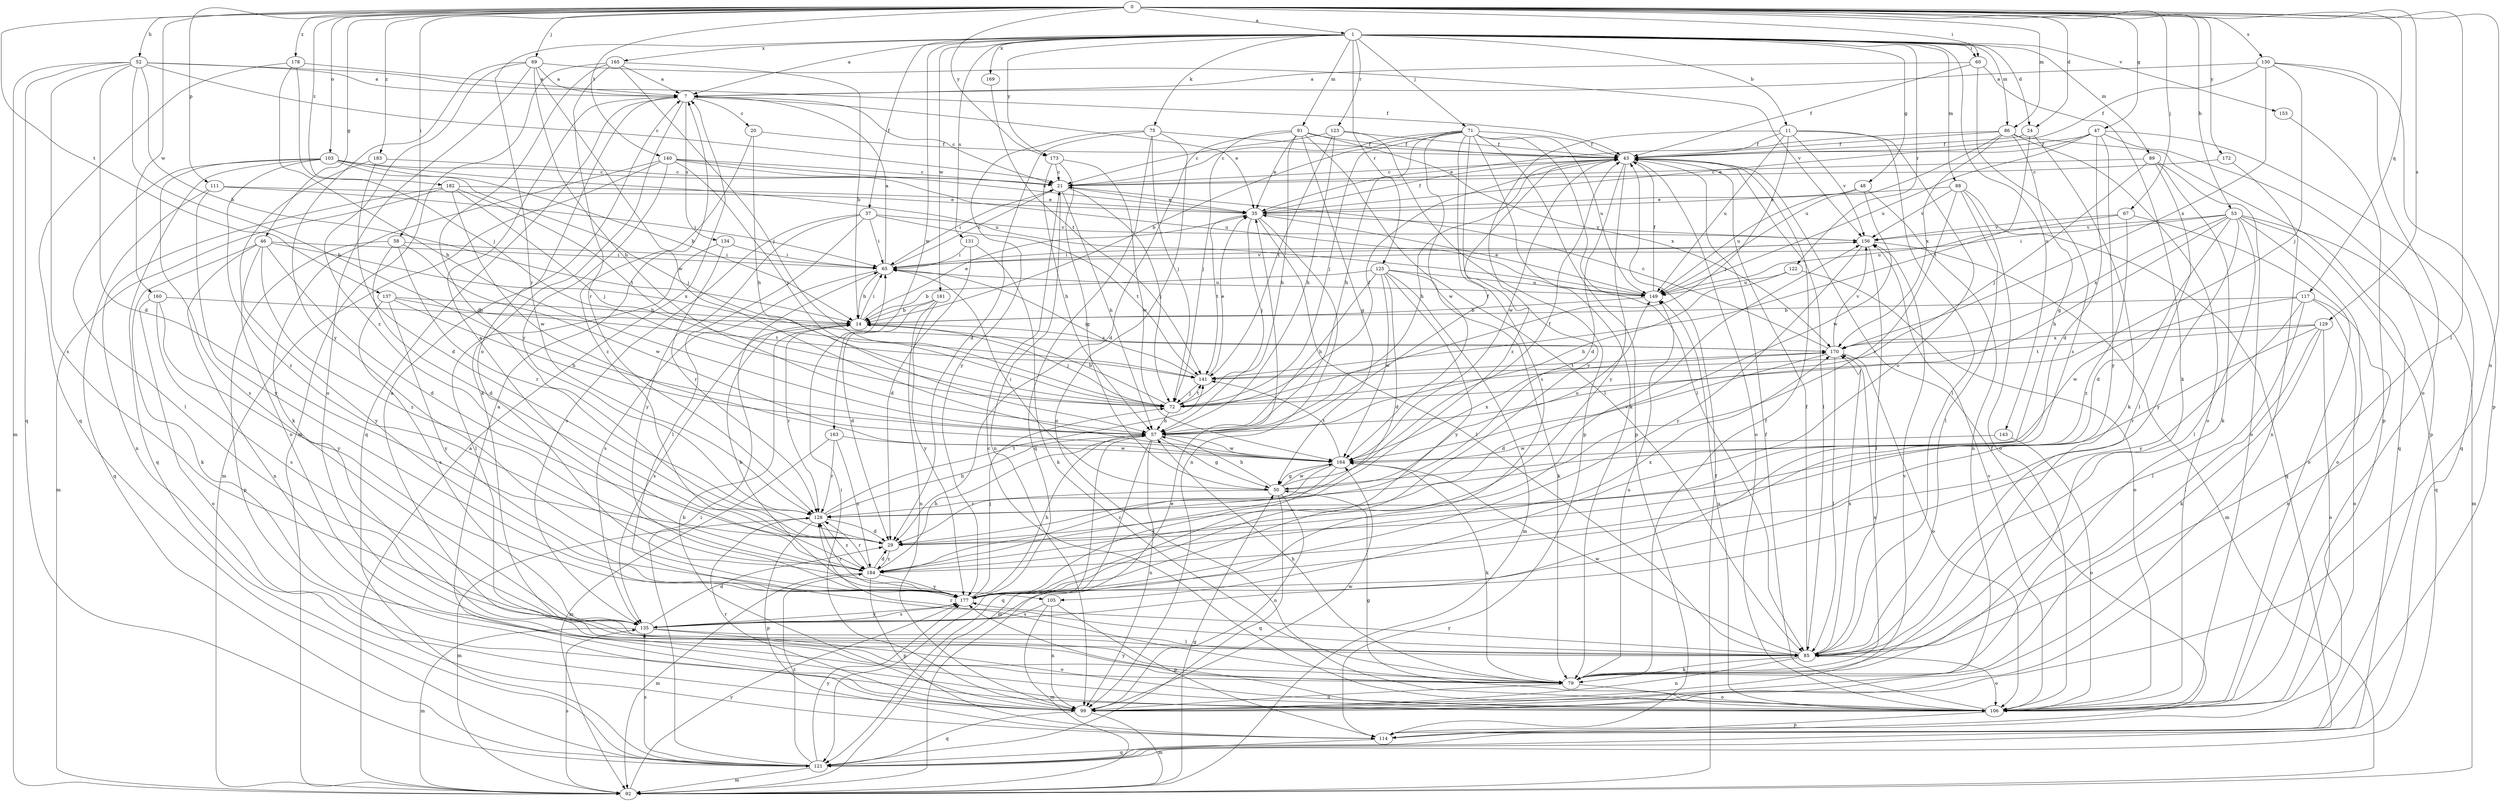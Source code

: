 strict digraph  {
0;
1;
7;
11;
14;
20;
21;
24;
29;
35;
37;
43;
46;
47;
48;
50;
52;
53;
57;
58;
60;
65;
67;
69;
71;
72;
75;
79;
85;
86;
88;
89;
91;
92;
99;
103;
105;
106;
111;
114;
117;
121;
122;
123;
125;
128;
129;
130;
131;
134;
135;
137;
140;
141;
143;
149;
153;
156;
160;
161;
163;
164;
165;
169;
170;
172;
173;
177;
178;
182;
183;
184;
0 -> 1  [label=a];
0 -> 24  [label=d];
0 -> 46  [label=g];
0 -> 47  [label=g];
0 -> 52  [label=h];
0 -> 53  [label=h];
0 -> 58  [label=i];
0 -> 60  [label=i];
0 -> 67  [label=j];
0 -> 69  [label=j];
0 -> 85  [label=l];
0 -> 86  [label=m];
0 -> 99  [label=n];
0 -> 103  [label=o];
0 -> 111  [label=p];
0 -> 117  [label=q];
0 -> 129  [label=s];
0 -> 130  [label=s];
0 -> 137  [label=t];
0 -> 140  [label=t];
0 -> 160  [label=w];
0 -> 172  [label=y];
0 -> 173  [label=y];
0 -> 178  [label=z];
0 -> 182  [label=z];
0 -> 183  [label=z];
1 -> 7  [label=a];
1 -> 11  [label=b];
1 -> 24  [label=d];
1 -> 37  [label=f];
1 -> 48  [label=g];
1 -> 60  [label=i];
1 -> 71  [label=j];
1 -> 75  [label=k];
1 -> 86  [label=m];
1 -> 88  [label=m];
1 -> 89  [label=m];
1 -> 91  [label=m];
1 -> 122  [label=r];
1 -> 123  [label=r];
1 -> 125  [label=r];
1 -> 128  [label=r];
1 -> 131  [label=s];
1 -> 143  [label=u];
1 -> 153  [label=v];
1 -> 161  [label=w];
1 -> 163  [label=w];
1 -> 165  [label=x];
1 -> 169  [label=x];
1 -> 173  [label=y];
7 -> 20  [label=c];
7 -> 21  [label=c];
7 -> 35  [label=e];
7 -> 79  [label=k];
7 -> 105  [label=o];
7 -> 121  [label=q];
7 -> 134  [label=s];
11 -> 43  [label=f];
11 -> 72  [label=j];
11 -> 85  [label=l];
11 -> 105  [label=o];
11 -> 149  [label=u];
11 -> 156  [label=v];
11 -> 177  [label=y];
14 -> 35  [label=e];
14 -> 65  [label=i];
14 -> 72  [label=j];
14 -> 128  [label=r];
14 -> 135  [label=s];
14 -> 170  [label=x];
20 -> 43  [label=f];
20 -> 57  [label=h];
20 -> 184  [label=z];
21 -> 35  [label=e];
21 -> 57  [label=h];
21 -> 65  [label=i];
21 -> 72  [label=j];
21 -> 99  [label=n];
24 -> 43  [label=f];
24 -> 79  [label=k];
24 -> 141  [label=t];
29 -> 184  [label=z];
35 -> 43  [label=f];
35 -> 72  [label=j];
35 -> 85  [label=l];
35 -> 99  [label=n];
35 -> 141  [label=t];
35 -> 156  [label=v];
37 -> 65  [label=i];
37 -> 85  [label=l];
37 -> 135  [label=s];
37 -> 141  [label=t];
37 -> 156  [label=v];
37 -> 177  [label=y];
43 -> 21  [label=c];
43 -> 29  [label=d];
43 -> 57  [label=h];
43 -> 85  [label=l];
43 -> 106  [label=o];
43 -> 164  [label=w];
43 -> 177  [label=y];
46 -> 29  [label=d];
46 -> 65  [label=i];
46 -> 79  [label=k];
46 -> 99  [label=n];
46 -> 170  [label=x];
46 -> 177  [label=y];
46 -> 184  [label=z];
47 -> 29  [label=d];
47 -> 35  [label=e];
47 -> 43  [label=f];
47 -> 114  [label=p];
47 -> 121  [label=q];
47 -> 149  [label=u];
47 -> 177  [label=y];
48 -> 35  [label=e];
48 -> 99  [label=n];
48 -> 149  [label=u];
48 -> 164  [label=w];
50 -> 43  [label=f];
50 -> 57  [label=h];
50 -> 65  [label=i];
50 -> 99  [label=n];
50 -> 121  [label=q];
50 -> 128  [label=r];
50 -> 149  [label=u];
50 -> 164  [label=w];
52 -> 7  [label=a];
52 -> 14  [label=b];
52 -> 21  [label=c];
52 -> 29  [label=d];
52 -> 43  [label=f];
52 -> 57  [label=h];
52 -> 92  [label=m];
52 -> 121  [label=q];
52 -> 135  [label=s];
53 -> 29  [label=d];
53 -> 57  [label=h];
53 -> 65  [label=i];
53 -> 85  [label=l];
53 -> 92  [label=m];
53 -> 106  [label=o];
53 -> 121  [label=q];
53 -> 156  [label=v];
53 -> 170  [label=x];
53 -> 177  [label=y];
57 -> 43  [label=f];
57 -> 50  [label=g];
57 -> 92  [label=m];
57 -> 99  [label=n];
57 -> 121  [label=q];
57 -> 164  [label=w];
58 -> 29  [label=d];
58 -> 65  [label=i];
58 -> 114  [label=p];
58 -> 128  [label=r];
58 -> 164  [label=w];
60 -> 7  [label=a];
60 -> 43  [label=f];
60 -> 79  [label=k];
60 -> 135  [label=s];
65 -> 7  [label=a];
65 -> 14  [label=b];
65 -> 21  [label=c];
65 -> 135  [label=s];
65 -> 149  [label=u];
65 -> 156  [label=v];
67 -> 106  [label=o];
67 -> 149  [label=u];
67 -> 156  [label=v];
67 -> 184  [label=z];
69 -> 7  [label=a];
69 -> 57  [label=h];
69 -> 106  [label=o];
69 -> 156  [label=v];
69 -> 164  [label=w];
69 -> 177  [label=y];
69 -> 184  [label=z];
71 -> 14  [label=b];
71 -> 21  [label=c];
71 -> 43  [label=f];
71 -> 57  [label=h];
71 -> 72  [label=j];
71 -> 79  [label=k];
71 -> 85  [label=l];
71 -> 114  [label=p];
71 -> 135  [label=s];
71 -> 149  [label=u];
71 -> 164  [label=w];
71 -> 184  [label=z];
72 -> 14  [label=b];
72 -> 43  [label=f];
72 -> 57  [label=h];
72 -> 141  [label=t];
75 -> 29  [label=d];
75 -> 43  [label=f];
75 -> 72  [label=j];
75 -> 106  [label=o];
75 -> 121  [label=q];
75 -> 177  [label=y];
79 -> 7  [label=a];
79 -> 43  [label=f];
79 -> 57  [label=h];
79 -> 99  [label=n];
79 -> 106  [label=o];
79 -> 128  [label=r];
79 -> 149  [label=u];
79 -> 170  [label=x];
85 -> 43  [label=f];
85 -> 79  [label=k];
85 -> 99  [label=n];
85 -> 106  [label=o];
85 -> 164  [label=w];
85 -> 170  [label=x];
85 -> 177  [label=y];
86 -> 35  [label=e];
86 -> 43  [label=f];
86 -> 50  [label=g];
86 -> 106  [label=o];
86 -> 121  [label=q];
86 -> 149  [label=u];
86 -> 170  [label=x];
88 -> 35  [label=e];
88 -> 85  [label=l];
88 -> 106  [label=o];
88 -> 121  [label=q];
88 -> 128  [label=r];
88 -> 156  [label=v];
89 -> 21  [label=c];
89 -> 72  [label=j];
89 -> 79  [label=k];
89 -> 85  [label=l];
89 -> 106  [label=o];
91 -> 29  [label=d];
91 -> 35  [label=e];
91 -> 43  [label=f];
91 -> 50  [label=g];
91 -> 57  [label=h];
91 -> 72  [label=j];
91 -> 85  [label=l];
91 -> 170  [label=x];
92 -> 7  [label=a];
92 -> 35  [label=e];
92 -> 43  [label=f];
92 -> 50  [label=g];
92 -> 135  [label=s];
92 -> 177  [label=y];
99 -> 7  [label=a];
99 -> 14  [label=b];
99 -> 65  [label=i];
99 -> 92  [label=m];
99 -> 121  [label=q];
99 -> 128  [label=r];
99 -> 156  [label=v];
99 -> 164  [label=w];
103 -> 14  [label=b];
103 -> 21  [label=c];
103 -> 72  [label=j];
103 -> 85  [label=l];
103 -> 121  [label=q];
103 -> 135  [label=s];
103 -> 149  [label=u];
103 -> 184  [label=z];
105 -> 92  [label=m];
105 -> 99  [label=n];
105 -> 114  [label=p];
105 -> 135  [label=s];
106 -> 21  [label=c];
106 -> 43  [label=f];
106 -> 50  [label=g];
106 -> 114  [label=p];
106 -> 149  [label=u];
106 -> 156  [label=v];
106 -> 177  [label=y];
111 -> 35  [label=e];
111 -> 65  [label=i];
111 -> 121  [label=q];
111 -> 177  [label=y];
114 -> 43  [label=f];
114 -> 121  [label=q];
117 -> 14  [label=b];
117 -> 85  [label=l];
117 -> 99  [label=n];
117 -> 106  [label=o];
117 -> 164  [label=w];
117 -> 177  [label=y];
121 -> 65  [label=i];
121 -> 92  [label=m];
121 -> 135  [label=s];
121 -> 177  [label=y];
121 -> 184  [label=z];
122 -> 57  [label=h];
122 -> 106  [label=o];
122 -> 149  [label=u];
123 -> 21  [label=c];
123 -> 43  [label=f];
123 -> 57  [label=h];
123 -> 114  [label=p];
123 -> 141  [label=t];
125 -> 14  [label=b];
125 -> 29  [label=d];
125 -> 57  [label=h];
125 -> 79  [label=k];
125 -> 92  [label=m];
125 -> 149  [label=u];
125 -> 164  [label=w];
125 -> 177  [label=y];
128 -> 29  [label=d];
128 -> 57  [label=h];
128 -> 92  [label=m];
128 -> 114  [label=p];
128 -> 141  [label=t];
128 -> 184  [label=z];
129 -> 79  [label=k];
129 -> 85  [label=l];
129 -> 106  [label=o];
129 -> 128  [label=r];
129 -> 141  [label=t];
129 -> 170  [label=x];
130 -> 7  [label=a];
130 -> 43  [label=f];
130 -> 72  [label=j];
130 -> 106  [label=o];
130 -> 114  [label=p];
130 -> 170  [label=x];
131 -> 29  [label=d];
131 -> 65  [label=i];
131 -> 79  [label=k];
134 -> 65  [label=i];
134 -> 85  [label=l];
134 -> 128  [label=r];
135 -> 29  [label=d];
135 -> 85  [label=l];
135 -> 92  [label=m];
135 -> 106  [label=o];
135 -> 177  [label=y];
137 -> 14  [label=b];
137 -> 57  [label=h];
137 -> 135  [label=s];
137 -> 141  [label=t];
137 -> 177  [label=y];
140 -> 21  [label=c];
140 -> 35  [label=e];
140 -> 72  [label=j];
140 -> 79  [label=k];
140 -> 92  [label=m];
140 -> 128  [label=r];
140 -> 149  [label=u];
141 -> 35  [label=e];
141 -> 65  [label=i];
141 -> 72  [label=j];
143 -> 106  [label=o];
143 -> 164  [label=w];
149 -> 14  [label=b];
149 -> 35  [label=e];
149 -> 43  [label=f];
153 -> 114  [label=p];
156 -> 65  [label=i];
156 -> 85  [label=l];
156 -> 92  [label=m];
156 -> 177  [label=y];
160 -> 14  [label=b];
160 -> 106  [label=o];
160 -> 135  [label=s];
160 -> 177  [label=y];
161 -> 14  [label=b];
161 -> 29  [label=d];
161 -> 99  [label=n];
161 -> 177  [label=y];
163 -> 92  [label=m];
163 -> 128  [label=r];
163 -> 164  [label=w];
163 -> 184  [label=z];
164 -> 50  [label=g];
164 -> 79  [label=k];
164 -> 141  [label=t];
164 -> 170  [label=x];
164 -> 177  [label=y];
164 -> 184  [label=z];
165 -> 7  [label=a];
165 -> 14  [label=b];
165 -> 29  [label=d];
165 -> 72  [label=j];
165 -> 92  [label=m];
165 -> 128  [label=r];
169 -> 141  [label=t];
170 -> 21  [label=c];
170 -> 29  [label=d];
170 -> 85  [label=l];
170 -> 106  [label=o];
170 -> 141  [label=t];
170 -> 156  [label=v];
172 -> 21  [label=c];
172 -> 99  [label=n];
173 -> 21  [label=c];
173 -> 50  [label=g];
173 -> 57  [label=h];
173 -> 164  [label=w];
177 -> 14  [label=b];
177 -> 57  [label=h];
177 -> 72  [label=j];
177 -> 128  [label=r];
177 -> 135  [label=s];
178 -> 7  [label=a];
178 -> 57  [label=h];
178 -> 72  [label=j];
178 -> 121  [label=q];
182 -> 35  [label=e];
182 -> 72  [label=j];
182 -> 92  [label=m];
182 -> 99  [label=n];
182 -> 141  [label=t];
182 -> 164  [label=w];
183 -> 21  [label=c];
183 -> 29  [label=d];
183 -> 106  [label=o];
184 -> 7  [label=a];
184 -> 29  [label=d];
184 -> 57  [label=h];
184 -> 92  [label=m];
184 -> 114  [label=p];
184 -> 128  [label=r];
184 -> 156  [label=v];
184 -> 170  [label=x];
184 -> 177  [label=y];
}
